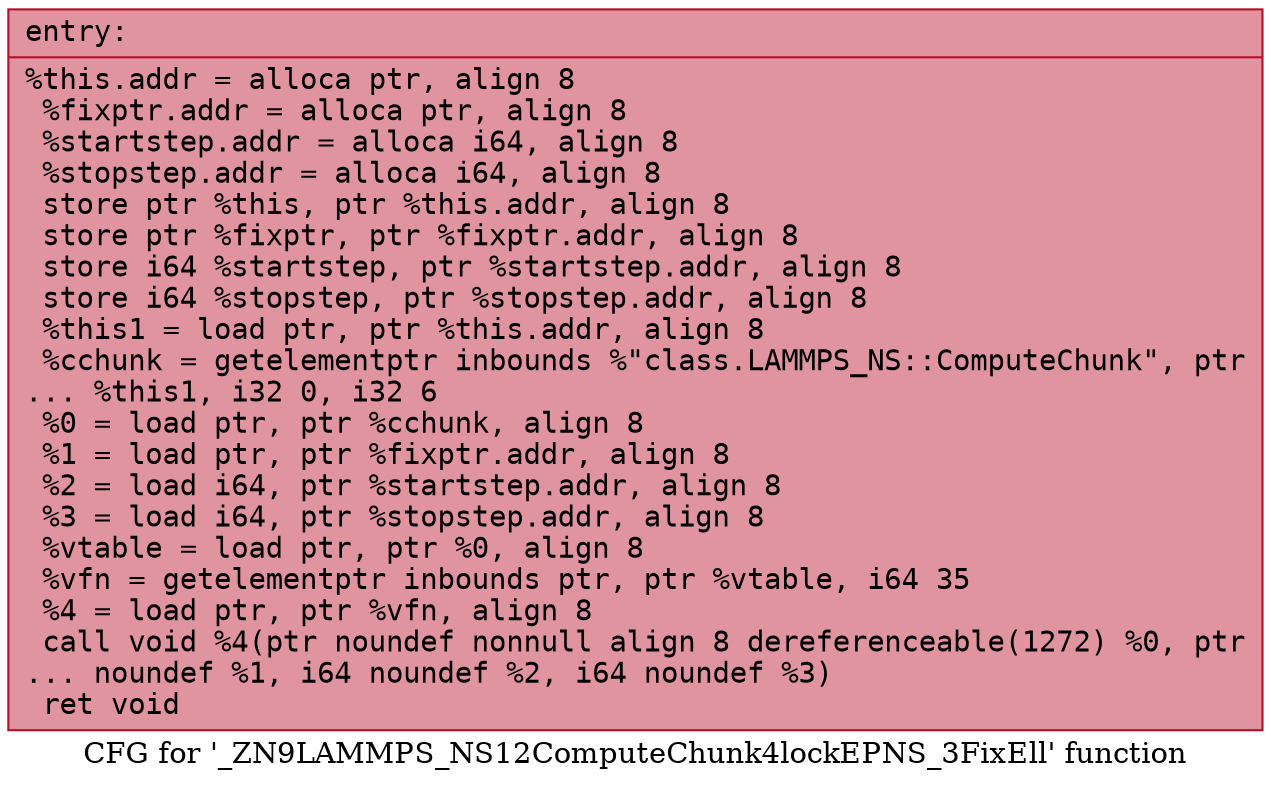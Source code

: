 digraph "CFG for '_ZN9LAMMPS_NS12ComputeChunk4lockEPNS_3FixEll' function" {
	label="CFG for '_ZN9LAMMPS_NS12ComputeChunk4lockEPNS_3FixEll' function";

	Node0x560c4893d810 [shape=record,color="#b70d28ff", style=filled, fillcolor="#b70d2870" fontname="Courier",label="{entry:\l|  %this.addr = alloca ptr, align 8\l  %fixptr.addr = alloca ptr, align 8\l  %startstep.addr = alloca i64, align 8\l  %stopstep.addr = alloca i64, align 8\l  store ptr %this, ptr %this.addr, align 8\l  store ptr %fixptr, ptr %fixptr.addr, align 8\l  store i64 %startstep, ptr %startstep.addr, align 8\l  store i64 %stopstep, ptr %stopstep.addr, align 8\l  %this1 = load ptr, ptr %this.addr, align 8\l  %cchunk = getelementptr inbounds %\"class.LAMMPS_NS::ComputeChunk\", ptr\l... %this1, i32 0, i32 6\l  %0 = load ptr, ptr %cchunk, align 8\l  %1 = load ptr, ptr %fixptr.addr, align 8\l  %2 = load i64, ptr %startstep.addr, align 8\l  %3 = load i64, ptr %stopstep.addr, align 8\l  %vtable = load ptr, ptr %0, align 8\l  %vfn = getelementptr inbounds ptr, ptr %vtable, i64 35\l  %4 = load ptr, ptr %vfn, align 8\l  call void %4(ptr noundef nonnull align 8 dereferenceable(1272) %0, ptr\l... noundef %1, i64 noundef %2, i64 noundef %3)\l  ret void\l}"];
}
